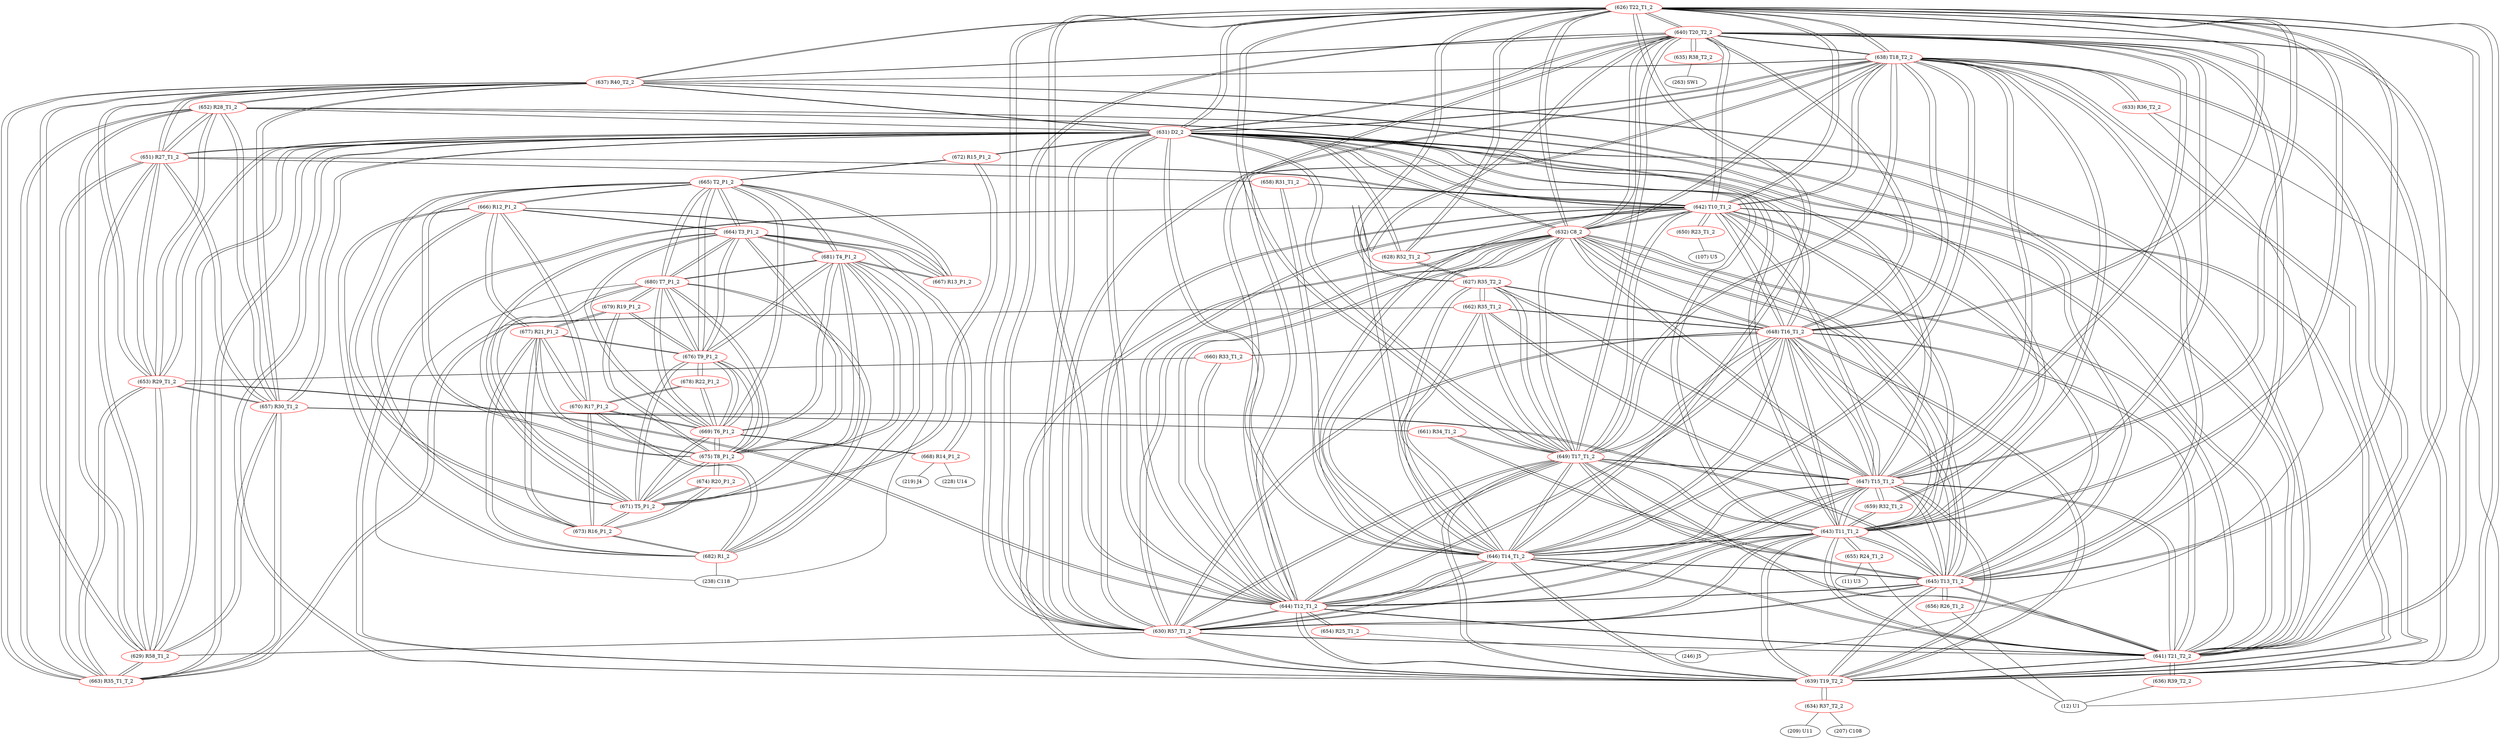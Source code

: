 graph {
	626 [label="(626) T22_T1_2" color=red]
	640 [label="(640) T20_T2_2"]
	638 [label="(638) T18_T2_2"]
	639 [label="(639) T19_T2_2"]
	641 [label="(641) T21_T2_2"]
	630 [label="(630) R57_T1_2"]
	631 [label="(631) D2_2"]
	643 [label="(643) T11_T1_2"]
	648 [label="(648) T16_T1_2"]
	649 [label="(649) T17_T1_2"]
	642 [label="(642) T10_T1_2"]
	644 [label="(644) T12_T1_2"]
	645 [label="(645) T13_T1_2"]
	646 [label="(646) T14_T1_2"]
	647 [label="(647) T15_T1_2"]
	632 [label="(632) C8_2"]
	637 [label="(637) R40_T2_2"]
	628 [label="(628) R52_T1_2"]
	627 [label="(627) R35_T2_2"]
	627 [label="(627) R35_T2_2" color=red]
	648 [label="(648) T16_T1_2"]
	647 [label="(647) T15_T1_2"]
	662 [label="(662) R35_T1_2"]
	646 [label="(646) T14_T1_2"]
	649 [label="(649) T17_T1_2"]
	628 [label="(628) R52_T1_2"]
	626 [label="(626) T22_T1_2"]
	628 [label="(628) R52_T1_2" color=red]
	631 [label="(631) D2_2"]
	632 [label="(632) C8_2"]
	627 [label="(627) R35_T2_2"]
	626 [label="(626) T22_T1_2"]
	629 [label="(629) R58_T1_2" color=red]
	630 [label="(630) R57_T1_2"]
	631 [label="(631) D2_2"]
	653 [label="(653) R29_T1_2"]
	663 [label="(663) R35_T1_T_2"]
	637 [label="(637) R40_T2_2"]
	657 [label="(657) R30_T1_2"]
	651 [label="(651) R27_T1_2"]
	652 [label="(652) R28_T1_2"]
	630 [label="(630) R57_T1_2" color=red]
	640 [label="(640) T20_T2_2"]
	638 [label="(638) T18_T2_2"]
	639 [label="(639) T19_T2_2"]
	641 [label="(641) T21_T2_2"]
	626 [label="(626) T22_T1_2"]
	631 [label="(631) D2_2"]
	643 [label="(643) T11_T1_2"]
	648 [label="(648) T16_T1_2"]
	649 [label="(649) T17_T1_2"]
	642 [label="(642) T10_T1_2"]
	644 [label="(644) T12_T1_2"]
	645 [label="(645) T13_T1_2"]
	646 [label="(646) T14_T1_2"]
	647 [label="(647) T15_T1_2"]
	632 [label="(632) C8_2"]
	629 [label="(629) R58_T1_2"]
	631 [label="(631) D2_2" color=red]
	640 [label="(640) T20_T2_2"]
	638 [label="(638) T18_T2_2"]
	639 [label="(639) T19_T2_2"]
	641 [label="(641) T21_T2_2"]
	630 [label="(630) R57_T1_2"]
	626 [label="(626) T22_T1_2"]
	643 [label="(643) T11_T1_2"]
	648 [label="(648) T16_T1_2"]
	649 [label="(649) T17_T1_2"]
	642 [label="(642) T10_T1_2"]
	644 [label="(644) T12_T1_2"]
	645 [label="(645) T13_T1_2"]
	646 [label="(646) T14_T1_2"]
	647 [label="(647) T15_T1_2"]
	632 [label="(632) C8_2"]
	628 [label="(628) R52_T1_2"]
	629 [label="(629) R58_T1_2"]
	653 [label="(653) R29_T1_2"]
	663 [label="(663) R35_T1_T_2"]
	637 [label="(637) R40_T2_2"]
	657 [label="(657) R30_T1_2"]
	651 [label="(651) R27_T1_2"]
	652 [label="(652) R28_T1_2"]
	672 [label="(672) R15_P1_2"]
	632 [label="(632) C8_2" color=red]
	640 [label="(640) T20_T2_2"]
	638 [label="(638) T18_T2_2"]
	639 [label="(639) T19_T2_2"]
	641 [label="(641) T21_T2_2"]
	630 [label="(630) R57_T1_2"]
	626 [label="(626) T22_T1_2"]
	631 [label="(631) D2_2"]
	643 [label="(643) T11_T1_2"]
	648 [label="(648) T16_T1_2"]
	649 [label="(649) T17_T1_2"]
	642 [label="(642) T10_T1_2"]
	644 [label="(644) T12_T1_2"]
	645 [label="(645) T13_T1_2"]
	646 [label="(646) T14_T1_2"]
	647 [label="(647) T15_T1_2"]
	628 [label="(628) R52_T1_2"]
	633 [label="(633) R36_T2_2" color=red]
	12 [label="(12) U1"]
	246 [label="(246) J5"]
	638 [label="(638) T18_T2_2"]
	634 [label="(634) R37_T2_2" color=red]
	209 [label="(209) U11"]
	207 [label="(207) C108"]
	639 [label="(639) T19_T2_2"]
	635 [label="(635) R38_T2_2" color=red]
	263 [label="(263) SW1"]
	640 [label="(640) T20_T2_2"]
	636 [label="(636) R39_T2_2" color=red]
	12 [label="(12) U1"]
	641 [label="(641) T21_T2_2"]
	637 [label="(637) R40_T2_2" color=red]
	653 [label="(653) R29_T1_2"]
	663 [label="(663) R35_T1_T_2"]
	657 [label="(657) R30_T1_2"]
	631 [label="(631) D2_2"]
	629 [label="(629) R58_T1_2"]
	651 [label="(651) R27_T1_2"]
	652 [label="(652) R28_T1_2"]
	626 [label="(626) T22_T1_2"]
	639 [label="(639) T19_T2_2"]
	638 [label="(638) T18_T2_2"]
	641 [label="(641) T21_T2_2"]
	640 [label="(640) T20_T2_2"]
	638 [label="(638) T18_T2_2" color=red]
	640 [label="(640) T20_T2_2"]
	639 [label="(639) T19_T2_2"]
	641 [label="(641) T21_T2_2"]
	630 [label="(630) R57_T1_2"]
	626 [label="(626) T22_T1_2"]
	631 [label="(631) D2_2"]
	643 [label="(643) T11_T1_2"]
	648 [label="(648) T16_T1_2"]
	649 [label="(649) T17_T1_2"]
	642 [label="(642) T10_T1_2"]
	644 [label="(644) T12_T1_2"]
	645 [label="(645) T13_T1_2"]
	646 [label="(646) T14_T1_2"]
	647 [label="(647) T15_T1_2"]
	632 [label="(632) C8_2"]
	637 [label="(637) R40_T2_2"]
	633 [label="(633) R36_T2_2"]
	639 [label="(639) T19_T2_2" color=red]
	640 [label="(640) T20_T2_2"]
	638 [label="(638) T18_T2_2"]
	641 [label="(641) T21_T2_2"]
	630 [label="(630) R57_T1_2"]
	626 [label="(626) T22_T1_2"]
	631 [label="(631) D2_2"]
	643 [label="(643) T11_T1_2"]
	648 [label="(648) T16_T1_2"]
	649 [label="(649) T17_T1_2"]
	642 [label="(642) T10_T1_2"]
	644 [label="(644) T12_T1_2"]
	645 [label="(645) T13_T1_2"]
	646 [label="(646) T14_T1_2"]
	647 [label="(647) T15_T1_2"]
	632 [label="(632) C8_2"]
	637 [label="(637) R40_T2_2"]
	634 [label="(634) R37_T2_2"]
	640 [label="(640) T20_T2_2" color=red]
	638 [label="(638) T18_T2_2"]
	639 [label="(639) T19_T2_2"]
	641 [label="(641) T21_T2_2"]
	630 [label="(630) R57_T1_2"]
	626 [label="(626) T22_T1_2"]
	631 [label="(631) D2_2"]
	643 [label="(643) T11_T1_2"]
	648 [label="(648) T16_T1_2"]
	649 [label="(649) T17_T1_2"]
	642 [label="(642) T10_T1_2"]
	644 [label="(644) T12_T1_2"]
	645 [label="(645) T13_T1_2"]
	646 [label="(646) T14_T1_2"]
	647 [label="(647) T15_T1_2"]
	632 [label="(632) C8_2"]
	637 [label="(637) R40_T2_2"]
	635 [label="(635) R38_T2_2"]
	641 [label="(641) T21_T2_2" color=red]
	640 [label="(640) T20_T2_2"]
	638 [label="(638) T18_T2_2"]
	639 [label="(639) T19_T2_2"]
	630 [label="(630) R57_T1_2"]
	626 [label="(626) T22_T1_2"]
	631 [label="(631) D2_2"]
	643 [label="(643) T11_T1_2"]
	648 [label="(648) T16_T1_2"]
	649 [label="(649) T17_T1_2"]
	642 [label="(642) T10_T1_2"]
	644 [label="(644) T12_T1_2"]
	645 [label="(645) T13_T1_2"]
	646 [label="(646) T14_T1_2"]
	647 [label="(647) T15_T1_2"]
	632 [label="(632) C8_2"]
	637 [label="(637) R40_T2_2"]
	636 [label="(636) R39_T2_2"]
	642 [label="(642) T10_T1_2" color=red]
	640 [label="(640) T20_T2_2"]
	638 [label="(638) T18_T2_2"]
	639 [label="(639) T19_T2_2"]
	641 [label="(641) T21_T2_2"]
	630 [label="(630) R57_T1_2"]
	626 [label="(626) T22_T1_2"]
	631 [label="(631) D2_2"]
	643 [label="(643) T11_T1_2"]
	648 [label="(648) T16_T1_2"]
	649 [label="(649) T17_T1_2"]
	644 [label="(644) T12_T1_2"]
	645 [label="(645) T13_T1_2"]
	646 [label="(646) T14_T1_2"]
	647 [label="(647) T15_T1_2"]
	632 [label="(632) C8_2"]
	650 [label="(650) R23_T1_2"]
	658 [label="(658) R31_T1_2"]
	651 [label="(651) R27_T1_2"]
	643 [label="(643) T11_T1_2" color=red]
	640 [label="(640) T20_T2_2"]
	638 [label="(638) T18_T2_2"]
	639 [label="(639) T19_T2_2"]
	641 [label="(641) T21_T2_2"]
	630 [label="(630) R57_T1_2"]
	626 [label="(626) T22_T1_2"]
	631 [label="(631) D2_2"]
	648 [label="(648) T16_T1_2"]
	649 [label="(649) T17_T1_2"]
	642 [label="(642) T10_T1_2"]
	644 [label="(644) T12_T1_2"]
	645 [label="(645) T13_T1_2"]
	646 [label="(646) T14_T1_2"]
	647 [label="(647) T15_T1_2"]
	632 [label="(632) C8_2"]
	655 [label="(655) R24_T1_2"]
	659 [label="(659) R32_T1_2"]
	652 [label="(652) R28_T1_2"]
	644 [label="(644) T12_T1_2" color=red]
	640 [label="(640) T20_T2_2"]
	638 [label="(638) T18_T2_2"]
	639 [label="(639) T19_T2_2"]
	641 [label="(641) T21_T2_2"]
	630 [label="(630) R57_T1_2"]
	626 [label="(626) T22_T1_2"]
	631 [label="(631) D2_2"]
	643 [label="(643) T11_T1_2"]
	648 [label="(648) T16_T1_2"]
	649 [label="(649) T17_T1_2"]
	642 [label="(642) T10_T1_2"]
	645 [label="(645) T13_T1_2"]
	646 [label="(646) T14_T1_2"]
	647 [label="(647) T15_T1_2"]
	632 [label="(632) C8_2"]
	660 [label="(660) R33_T1_2"]
	653 [label="(653) R29_T1_2"]
	654 [label="(654) R25_T1_2"]
	645 [label="(645) T13_T1_2" color=red]
	640 [label="(640) T20_T2_2"]
	638 [label="(638) T18_T2_2"]
	639 [label="(639) T19_T2_2"]
	641 [label="(641) T21_T2_2"]
	630 [label="(630) R57_T1_2"]
	626 [label="(626) T22_T1_2"]
	631 [label="(631) D2_2"]
	643 [label="(643) T11_T1_2"]
	648 [label="(648) T16_T1_2"]
	649 [label="(649) T17_T1_2"]
	642 [label="(642) T10_T1_2"]
	644 [label="(644) T12_T1_2"]
	646 [label="(646) T14_T1_2"]
	647 [label="(647) T15_T1_2"]
	632 [label="(632) C8_2"]
	657 [label="(657) R30_T1_2"]
	661 [label="(661) R34_T1_2"]
	656 [label="(656) R26_T1_2"]
	646 [label="(646) T14_T1_2" color=red]
	640 [label="(640) T20_T2_2"]
	638 [label="(638) T18_T2_2"]
	639 [label="(639) T19_T2_2"]
	641 [label="(641) T21_T2_2"]
	630 [label="(630) R57_T1_2"]
	626 [label="(626) T22_T1_2"]
	631 [label="(631) D2_2"]
	643 [label="(643) T11_T1_2"]
	648 [label="(648) T16_T1_2"]
	649 [label="(649) T17_T1_2"]
	642 [label="(642) T10_T1_2"]
	644 [label="(644) T12_T1_2"]
	645 [label="(645) T13_T1_2"]
	647 [label="(647) T15_T1_2"]
	632 [label="(632) C8_2"]
	662 [label="(662) R35_T1_2"]
	627 [label="(627) R35_T2_2"]
	658 [label="(658) R31_T1_2"]
	647 [label="(647) T15_T1_2" color=red]
	640 [label="(640) T20_T2_2"]
	638 [label="(638) T18_T2_2"]
	639 [label="(639) T19_T2_2"]
	641 [label="(641) T21_T2_2"]
	630 [label="(630) R57_T1_2"]
	626 [label="(626) T22_T1_2"]
	631 [label="(631) D2_2"]
	643 [label="(643) T11_T1_2"]
	648 [label="(648) T16_T1_2"]
	649 [label="(649) T17_T1_2"]
	642 [label="(642) T10_T1_2"]
	644 [label="(644) T12_T1_2"]
	645 [label="(645) T13_T1_2"]
	646 [label="(646) T14_T1_2"]
	632 [label="(632) C8_2"]
	662 [label="(662) R35_T1_2"]
	627 [label="(627) R35_T2_2"]
	659 [label="(659) R32_T1_2"]
	648 [label="(648) T16_T1_2" color=red]
	640 [label="(640) T20_T2_2"]
	638 [label="(638) T18_T2_2"]
	639 [label="(639) T19_T2_2"]
	641 [label="(641) T21_T2_2"]
	630 [label="(630) R57_T1_2"]
	626 [label="(626) T22_T1_2"]
	631 [label="(631) D2_2"]
	643 [label="(643) T11_T1_2"]
	649 [label="(649) T17_T1_2"]
	642 [label="(642) T10_T1_2"]
	644 [label="(644) T12_T1_2"]
	645 [label="(645) T13_T1_2"]
	646 [label="(646) T14_T1_2"]
	647 [label="(647) T15_T1_2"]
	632 [label="(632) C8_2"]
	662 [label="(662) R35_T1_2"]
	627 [label="(627) R35_T2_2"]
	660 [label="(660) R33_T1_2"]
	649 [label="(649) T17_T1_2" color=red]
	640 [label="(640) T20_T2_2"]
	638 [label="(638) T18_T2_2"]
	639 [label="(639) T19_T2_2"]
	641 [label="(641) T21_T2_2"]
	630 [label="(630) R57_T1_2"]
	626 [label="(626) T22_T1_2"]
	631 [label="(631) D2_2"]
	643 [label="(643) T11_T1_2"]
	648 [label="(648) T16_T1_2"]
	642 [label="(642) T10_T1_2"]
	644 [label="(644) T12_T1_2"]
	645 [label="(645) T13_T1_2"]
	646 [label="(646) T14_T1_2"]
	647 [label="(647) T15_T1_2"]
	632 [label="(632) C8_2"]
	662 [label="(662) R35_T1_2"]
	627 [label="(627) R35_T2_2"]
	661 [label="(661) R34_T1_2"]
	650 [label="(650) R23_T1_2" color=red]
	107 [label="(107) U5"]
	642 [label="(642) T10_T1_2"]
	651 [label="(651) R27_T1_2" color=red]
	653 [label="(653) R29_T1_2"]
	663 [label="(663) R35_T1_T_2"]
	637 [label="(637) R40_T2_2"]
	657 [label="(657) R30_T1_2"]
	631 [label="(631) D2_2"]
	629 [label="(629) R58_T1_2"]
	652 [label="(652) R28_T1_2"]
	642 [label="(642) T10_T1_2"]
	658 [label="(658) R31_T1_2"]
	652 [label="(652) R28_T1_2" color=red]
	653 [label="(653) R29_T1_2"]
	663 [label="(663) R35_T1_T_2"]
	637 [label="(637) R40_T2_2"]
	657 [label="(657) R30_T1_2"]
	631 [label="(631) D2_2"]
	629 [label="(629) R58_T1_2"]
	651 [label="(651) R27_T1_2"]
	659 [label="(659) R32_T1_2"]
	643 [label="(643) T11_T1_2"]
	653 [label="(653) R29_T1_2" color=red]
	663 [label="(663) R35_T1_T_2"]
	637 [label="(637) R40_T2_2"]
	657 [label="(657) R30_T1_2"]
	631 [label="(631) D2_2"]
	629 [label="(629) R58_T1_2"]
	651 [label="(651) R27_T1_2"]
	652 [label="(652) R28_T1_2"]
	660 [label="(660) R33_T1_2"]
	644 [label="(644) T12_T1_2"]
	654 [label="(654) R25_T1_2" color=red]
	246 [label="(246) J5"]
	644 [label="(644) T12_T1_2"]
	655 [label="(655) R24_T1_2" color=red]
	12 [label="(12) U1"]
	11 [label="(11) U3"]
	643 [label="(643) T11_T1_2"]
	656 [label="(656) R26_T1_2" color=red]
	12 [label="(12) U1"]
	645 [label="(645) T13_T1_2"]
	657 [label="(657) R30_T1_2" color=red]
	653 [label="(653) R29_T1_2"]
	663 [label="(663) R35_T1_T_2"]
	637 [label="(637) R40_T2_2"]
	631 [label="(631) D2_2"]
	629 [label="(629) R58_T1_2"]
	651 [label="(651) R27_T1_2"]
	652 [label="(652) R28_T1_2"]
	661 [label="(661) R34_T1_2"]
	645 [label="(645) T13_T1_2"]
	658 [label="(658) R31_T1_2" color=red]
	642 [label="(642) T10_T1_2"]
	651 [label="(651) R27_T1_2"]
	646 [label="(646) T14_T1_2"]
	659 [label="(659) R32_T1_2" color=red]
	647 [label="(647) T15_T1_2"]
	652 [label="(652) R28_T1_2"]
	643 [label="(643) T11_T1_2"]
	660 [label="(660) R33_T1_2" color=red]
	648 [label="(648) T16_T1_2"]
	653 [label="(653) R29_T1_2"]
	644 [label="(644) T12_T1_2"]
	661 [label="(661) R34_T1_2" color=red]
	649 [label="(649) T17_T1_2"]
	657 [label="(657) R30_T1_2"]
	645 [label="(645) T13_T1_2"]
	662 [label="(662) R35_T1_2" color=red]
	648 [label="(648) T16_T1_2"]
	647 [label="(647) T15_T1_2"]
	646 [label="(646) T14_T1_2"]
	649 [label="(649) T17_T1_2"]
	627 [label="(627) R35_T2_2"]
	663 [label="(663) R35_T1_T_2"]
	663 [label="(663) R35_T1_T_2" color=red]
	653 [label="(653) R29_T1_2"]
	637 [label="(637) R40_T2_2"]
	657 [label="(657) R30_T1_2"]
	631 [label="(631) D2_2"]
	629 [label="(629) R58_T1_2"]
	651 [label="(651) R27_T1_2"]
	652 [label="(652) R28_T1_2"]
	662 [label="(662) R35_T1_2"]
	664 [label="(664) T3_P1_2" color=red]
	681 [label="(681) T4_P1_2"]
	680 [label="(680) T7_P1_2"]
	671 [label="(671) T5_P1_2"]
	676 [label="(676) T9_P1_2"]
	675 [label="(675) T8_P1_2"]
	669 [label="(669) T6_P1_2"]
	665 [label="(665) T2_P1_2"]
	668 [label="(668) R14_P1_2"]
	667 [label="(667) R13_P1_2"]
	666 [label="(666) R12_P1_2"]
	665 [label="(665) T2_P1_2" color=red]
	664 [label="(664) T3_P1_2"]
	681 [label="(681) T4_P1_2"]
	680 [label="(680) T7_P1_2"]
	671 [label="(671) T5_P1_2"]
	676 [label="(676) T9_P1_2"]
	675 [label="(675) T8_P1_2"]
	669 [label="(669) T6_P1_2"]
	667 [label="(667) R13_P1_2"]
	666 [label="(666) R12_P1_2"]
	672 [label="(672) R15_P1_2"]
	666 [label="(666) R12_P1_2" color=red]
	677 [label="(677) R21_P1_2"]
	673 [label="(673) R16_P1_2"]
	670 [label="(670) R17_P1_2"]
	682 [label="(682) R1_2"]
	667 [label="(667) R13_P1_2"]
	664 [label="(664) T3_P1_2"]
	665 [label="(665) T2_P1_2"]
	667 [label="(667) R13_P1_2" color=red]
	681 [label="(681) T4_P1_2"]
	664 [label="(664) T3_P1_2"]
	666 [label="(666) R12_P1_2"]
	665 [label="(665) T2_P1_2"]
	668 [label="(668) R14_P1_2" color=red]
	219 [label="(219) J4"]
	228 [label="(228) U14"]
	664 [label="(664) T3_P1_2"]
	669 [label="(669) T6_P1_2"]
	669 [label="(669) T6_P1_2" color=red]
	664 [label="(664) T3_P1_2"]
	681 [label="(681) T4_P1_2"]
	680 [label="(680) T7_P1_2"]
	671 [label="(671) T5_P1_2"]
	676 [label="(676) T9_P1_2"]
	675 [label="(675) T8_P1_2"]
	665 [label="(665) T2_P1_2"]
	668 [label="(668) R14_P1_2"]
	678 [label="(678) R22_P1_2"]
	670 [label="(670) R17_P1_2"]
	670 [label="(670) R17_P1_2" color=red]
	677 [label="(677) R21_P1_2"]
	673 [label="(673) R16_P1_2"]
	666 [label="(666) R12_P1_2"]
	682 [label="(682) R1_2"]
	678 [label="(678) R22_P1_2"]
	669 [label="(669) T6_P1_2"]
	671 [label="(671) T5_P1_2" color=red]
	664 [label="(664) T3_P1_2"]
	681 [label="(681) T4_P1_2"]
	680 [label="(680) T7_P1_2"]
	676 [label="(676) T9_P1_2"]
	675 [label="(675) T8_P1_2"]
	669 [label="(669) T6_P1_2"]
	665 [label="(665) T2_P1_2"]
	672 [label="(672) R15_P1_2"]
	673 [label="(673) R16_P1_2"]
	674 [label="(674) R20_P1_2"]
	672 [label="(672) R15_P1_2" color=red]
	631 [label="(631) D2_2"]
	665 [label="(665) T2_P1_2"]
	671 [label="(671) T5_P1_2"]
	673 [label="(673) R16_P1_2" color=red]
	677 [label="(677) R21_P1_2"]
	666 [label="(666) R12_P1_2"]
	670 [label="(670) R17_P1_2"]
	682 [label="(682) R1_2"]
	671 [label="(671) T5_P1_2"]
	674 [label="(674) R20_P1_2"]
	674 [label="(674) R20_P1_2" color=red]
	675 [label="(675) T8_P1_2"]
	673 [label="(673) R16_P1_2"]
	671 [label="(671) T5_P1_2"]
	675 [label="(675) T8_P1_2" color=red]
	664 [label="(664) T3_P1_2"]
	681 [label="(681) T4_P1_2"]
	680 [label="(680) T7_P1_2"]
	671 [label="(671) T5_P1_2"]
	676 [label="(676) T9_P1_2"]
	669 [label="(669) T6_P1_2"]
	665 [label="(665) T2_P1_2"]
	677 [label="(677) R21_P1_2"]
	679 [label="(679) R19_P1_2"]
	674 [label="(674) R20_P1_2"]
	676 [label="(676) T9_P1_2" color=red]
	678 [label="(678) R22_P1_2"]
	664 [label="(664) T3_P1_2"]
	681 [label="(681) T4_P1_2"]
	680 [label="(680) T7_P1_2"]
	671 [label="(671) T5_P1_2"]
	675 [label="(675) T8_P1_2"]
	669 [label="(669) T6_P1_2"]
	665 [label="(665) T2_P1_2"]
	677 [label="(677) R21_P1_2"]
	679 [label="(679) R19_P1_2"]
	677 [label="(677) R21_P1_2" color=red]
	673 [label="(673) R16_P1_2"]
	666 [label="(666) R12_P1_2"]
	670 [label="(670) R17_P1_2"]
	682 [label="(682) R1_2"]
	676 [label="(676) T9_P1_2"]
	675 [label="(675) T8_P1_2"]
	679 [label="(679) R19_P1_2"]
	678 [label="(678) R22_P1_2" color=red]
	676 [label="(676) T9_P1_2"]
	669 [label="(669) T6_P1_2"]
	670 [label="(670) R17_P1_2"]
	679 [label="(679) R19_P1_2" color=red]
	676 [label="(676) T9_P1_2"]
	677 [label="(677) R21_P1_2"]
	675 [label="(675) T8_P1_2"]
	680 [label="(680) T7_P1_2"]
	680 [label="(680) T7_P1_2" color=red]
	664 [label="(664) T3_P1_2"]
	681 [label="(681) T4_P1_2"]
	671 [label="(671) T5_P1_2"]
	676 [label="(676) T9_P1_2"]
	675 [label="(675) T8_P1_2"]
	669 [label="(669) T6_P1_2"]
	665 [label="(665) T2_P1_2"]
	682 [label="(682) R1_2"]
	238 [label="(238) C118"]
	679 [label="(679) R19_P1_2"]
	681 [label="(681) T4_P1_2" color=red]
	664 [label="(664) T3_P1_2"]
	680 [label="(680) T7_P1_2"]
	671 [label="(671) T5_P1_2"]
	676 [label="(676) T9_P1_2"]
	675 [label="(675) T8_P1_2"]
	669 [label="(669) T6_P1_2"]
	665 [label="(665) T2_P1_2"]
	667 [label="(667) R13_P1_2"]
	682 [label="(682) R1_2"]
	238 [label="(238) C118"]
	682 [label="(682) R1_2" color=red]
	681 [label="(681) T4_P1_2"]
	680 [label="(680) T7_P1_2"]
	238 [label="(238) C118"]
	677 [label="(677) R21_P1_2"]
	673 [label="(673) R16_P1_2"]
	666 [label="(666) R12_P1_2"]
	670 [label="(670) R17_P1_2"]
	626 -- 640
	626 -- 638
	626 -- 639
	626 -- 641
	626 -- 630
	626 -- 631
	626 -- 643
	626 -- 648
	626 -- 649
	626 -- 642
	626 -- 644
	626 -- 645
	626 -- 646
	626 -- 647
	626 -- 632
	626 -- 637
	626 -- 628
	626 -- 627
	627 -- 648
	627 -- 647
	627 -- 662
	627 -- 646
	627 -- 649
	627 -- 628
	627 -- 626
	628 -- 631
	628 -- 632
	628 -- 627
	628 -- 626
	629 -- 630
	629 -- 631
	629 -- 653
	629 -- 663
	629 -- 637
	629 -- 657
	629 -- 651
	629 -- 652
	630 -- 640
	630 -- 638
	630 -- 639
	630 -- 641
	630 -- 626
	630 -- 631
	630 -- 643
	630 -- 648
	630 -- 649
	630 -- 642
	630 -- 644
	630 -- 645
	630 -- 646
	630 -- 647
	630 -- 632
	630 -- 629
	631 -- 640
	631 -- 638
	631 -- 639
	631 -- 641
	631 -- 630
	631 -- 626
	631 -- 643
	631 -- 648
	631 -- 649
	631 -- 642
	631 -- 644
	631 -- 645
	631 -- 646
	631 -- 647
	631 -- 632
	631 -- 628
	631 -- 629
	631 -- 653
	631 -- 663
	631 -- 637
	631 -- 657
	631 -- 651
	631 -- 652
	631 -- 672
	632 -- 640
	632 -- 638
	632 -- 639
	632 -- 641
	632 -- 630
	632 -- 626
	632 -- 631
	632 -- 643
	632 -- 648
	632 -- 649
	632 -- 642
	632 -- 644
	632 -- 645
	632 -- 646
	632 -- 647
	632 -- 628
	633 -- 12
	633 -- 246
	633 -- 638
	634 -- 209
	634 -- 207
	634 -- 639
	635 -- 263
	635 -- 640
	636 -- 12
	636 -- 641
	637 -- 653
	637 -- 663
	637 -- 657
	637 -- 631
	637 -- 629
	637 -- 651
	637 -- 652
	637 -- 626
	637 -- 639
	637 -- 638
	637 -- 641
	637 -- 640
	638 -- 640
	638 -- 639
	638 -- 641
	638 -- 630
	638 -- 626
	638 -- 631
	638 -- 643
	638 -- 648
	638 -- 649
	638 -- 642
	638 -- 644
	638 -- 645
	638 -- 646
	638 -- 647
	638 -- 632
	638 -- 637
	638 -- 633
	639 -- 640
	639 -- 638
	639 -- 641
	639 -- 630
	639 -- 626
	639 -- 631
	639 -- 643
	639 -- 648
	639 -- 649
	639 -- 642
	639 -- 644
	639 -- 645
	639 -- 646
	639 -- 647
	639 -- 632
	639 -- 637
	639 -- 634
	640 -- 638
	640 -- 639
	640 -- 641
	640 -- 630
	640 -- 626
	640 -- 631
	640 -- 643
	640 -- 648
	640 -- 649
	640 -- 642
	640 -- 644
	640 -- 645
	640 -- 646
	640 -- 647
	640 -- 632
	640 -- 637
	640 -- 635
	641 -- 640
	641 -- 638
	641 -- 639
	641 -- 630
	641 -- 626
	641 -- 631
	641 -- 643
	641 -- 648
	641 -- 649
	641 -- 642
	641 -- 644
	641 -- 645
	641 -- 646
	641 -- 647
	641 -- 632
	641 -- 637
	641 -- 636
	642 -- 640
	642 -- 638
	642 -- 639
	642 -- 641
	642 -- 630
	642 -- 626
	642 -- 631
	642 -- 643
	642 -- 648
	642 -- 649
	642 -- 644
	642 -- 645
	642 -- 646
	642 -- 647
	642 -- 632
	642 -- 650
	642 -- 658
	642 -- 651
	643 -- 640
	643 -- 638
	643 -- 639
	643 -- 641
	643 -- 630
	643 -- 626
	643 -- 631
	643 -- 648
	643 -- 649
	643 -- 642
	643 -- 644
	643 -- 645
	643 -- 646
	643 -- 647
	643 -- 632
	643 -- 655
	643 -- 659
	643 -- 652
	644 -- 640
	644 -- 638
	644 -- 639
	644 -- 641
	644 -- 630
	644 -- 626
	644 -- 631
	644 -- 643
	644 -- 648
	644 -- 649
	644 -- 642
	644 -- 645
	644 -- 646
	644 -- 647
	644 -- 632
	644 -- 660
	644 -- 653
	644 -- 654
	645 -- 640
	645 -- 638
	645 -- 639
	645 -- 641
	645 -- 630
	645 -- 626
	645 -- 631
	645 -- 643
	645 -- 648
	645 -- 649
	645 -- 642
	645 -- 644
	645 -- 646
	645 -- 647
	645 -- 632
	645 -- 657
	645 -- 661
	645 -- 656
	646 -- 640
	646 -- 638
	646 -- 639
	646 -- 641
	646 -- 630
	646 -- 626
	646 -- 631
	646 -- 643
	646 -- 648
	646 -- 649
	646 -- 642
	646 -- 644
	646 -- 645
	646 -- 647
	646 -- 632
	646 -- 662
	646 -- 627
	646 -- 658
	647 -- 640
	647 -- 638
	647 -- 639
	647 -- 641
	647 -- 630
	647 -- 626
	647 -- 631
	647 -- 643
	647 -- 648
	647 -- 649
	647 -- 642
	647 -- 644
	647 -- 645
	647 -- 646
	647 -- 632
	647 -- 662
	647 -- 627
	647 -- 659
	648 -- 640
	648 -- 638
	648 -- 639
	648 -- 641
	648 -- 630
	648 -- 626
	648 -- 631
	648 -- 643
	648 -- 649
	648 -- 642
	648 -- 644
	648 -- 645
	648 -- 646
	648 -- 647
	648 -- 632
	648 -- 662
	648 -- 627
	648 -- 660
	649 -- 640
	649 -- 638
	649 -- 639
	649 -- 641
	649 -- 630
	649 -- 626
	649 -- 631
	649 -- 643
	649 -- 648
	649 -- 642
	649 -- 644
	649 -- 645
	649 -- 646
	649 -- 647
	649 -- 632
	649 -- 662
	649 -- 627
	649 -- 661
	650 -- 107
	650 -- 642
	651 -- 653
	651 -- 663
	651 -- 637
	651 -- 657
	651 -- 631
	651 -- 629
	651 -- 652
	651 -- 642
	651 -- 658
	652 -- 653
	652 -- 663
	652 -- 637
	652 -- 657
	652 -- 631
	652 -- 629
	652 -- 651
	652 -- 659
	652 -- 643
	653 -- 663
	653 -- 637
	653 -- 657
	653 -- 631
	653 -- 629
	653 -- 651
	653 -- 652
	653 -- 660
	653 -- 644
	654 -- 246
	654 -- 644
	655 -- 12
	655 -- 11
	655 -- 643
	656 -- 12
	656 -- 645
	657 -- 653
	657 -- 663
	657 -- 637
	657 -- 631
	657 -- 629
	657 -- 651
	657 -- 652
	657 -- 661
	657 -- 645
	658 -- 642
	658 -- 651
	658 -- 646
	659 -- 647
	659 -- 652
	659 -- 643
	660 -- 648
	660 -- 653
	660 -- 644
	661 -- 649
	661 -- 657
	661 -- 645
	662 -- 648
	662 -- 647
	662 -- 646
	662 -- 649
	662 -- 627
	662 -- 663
	663 -- 653
	663 -- 637
	663 -- 657
	663 -- 631
	663 -- 629
	663 -- 651
	663 -- 652
	663 -- 662
	664 -- 681
	664 -- 680
	664 -- 671
	664 -- 676
	664 -- 675
	664 -- 669
	664 -- 665
	664 -- 668
	664 -- 667
	664 -- 666
	665 -- 664
	665 -- 681
	665 -- 680
	665 -- 671
	665 -- 676
	665 -- 675
	665 -- 669
	665 -- 667
	665 -- 666
	665 -- 672
	666 -- 677
	666 -- 673
	666 -- 670
	666 -- 682
	666 -- 667
	666 -- 664
	666 -- 665
	667 -- 681
	667 -- 664
	667 -- 666
	667 -- 665
	668 -- 219
	668 -- 228
	668 -- 664
	668 -- 669
	669 -- 664
	669 -- 681
	669 -- 680
	669 -- 671
	669 -- 676
	669 -- 675
	669 -- 665
	669 -- 668
	669 -- 678
	669 -- 670
	670 -- 677
	670 -- 673
	670 -- 666
	670 -- 682
	670 -- 678
	670 -- 669
	671 -- 664
	671 -- 681
	671 -- 680
	671 -- 676
	671 -- 675
	671 -- 669
	671 -- 665
	671 -- 672
	671 -- 673
	671 -- 674
	672 -- 631
	672 -- 665
	672 -- 671
	673 -- 677
	673 -- 666
	673 -- 670
	673 -- 682
	673 -- 671
	673 -- 674
	674 -- 675
	674 -- 673
	674 -- 671
	675 -- 664
	675 -- 681
	675 -- 680
	675 -- 671
	675 -- 676
	675 -- 669
	675 -- 665
	675 -- 677
	675 -- 679
	675 -- 674
	676 -- 678
	676 -- 664
	676 -- 681
	676 -- 680
	676 -- 671
	676 -- 675
	676 -- 669
	676 -- 665
	676 -- 677
	676 -- 679
	677 -- 673
	677 -- 666
	677 -- 670
	677 -- 682
	677 -- 676
	677 -- 675
	677 -- 679
	678 -- 676
	678 -- 669
	678 -- 670
	679 -- 676
	679 -- 677
	679 -- 675
	679 -- 680
	680 -- 664
	680 -- 681
	680 -- 671
	680 -- 676
	680 -- 675
	680 -- 669
	680 -- 665
	680 -- 682
	680 -- 238
	680 -- 679
	681 -- 664
	681 -- 680
	681 -- 671
	681 -- 676
	681 -- 675
	681 -- 669
	681 -- 665
	681 -- 667
	681 -- 682
	681 -- 238
	682 -- 681
	682 -- 680
	682 -- 238
	682 -- 677
	682 -- 673
	682 -- 666
	682 -- 670
}